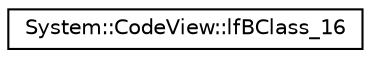 digraph G
{
  edge [fontname="Helvetica",fontsize="10",labelfontname="Helvetica",labelfontsize="10"];
  node [fontname="Helvetica",fontsize="10",shape=record];
  rankdir="LR";
  Node1 [label="System::CodeView::lfBClass_16",height=0.2,width=0.4,color="black", fillcolor="white", style="filled",URL="$struct_system_1_1_code_view_1_1lf_b_class__16.html"];
}
